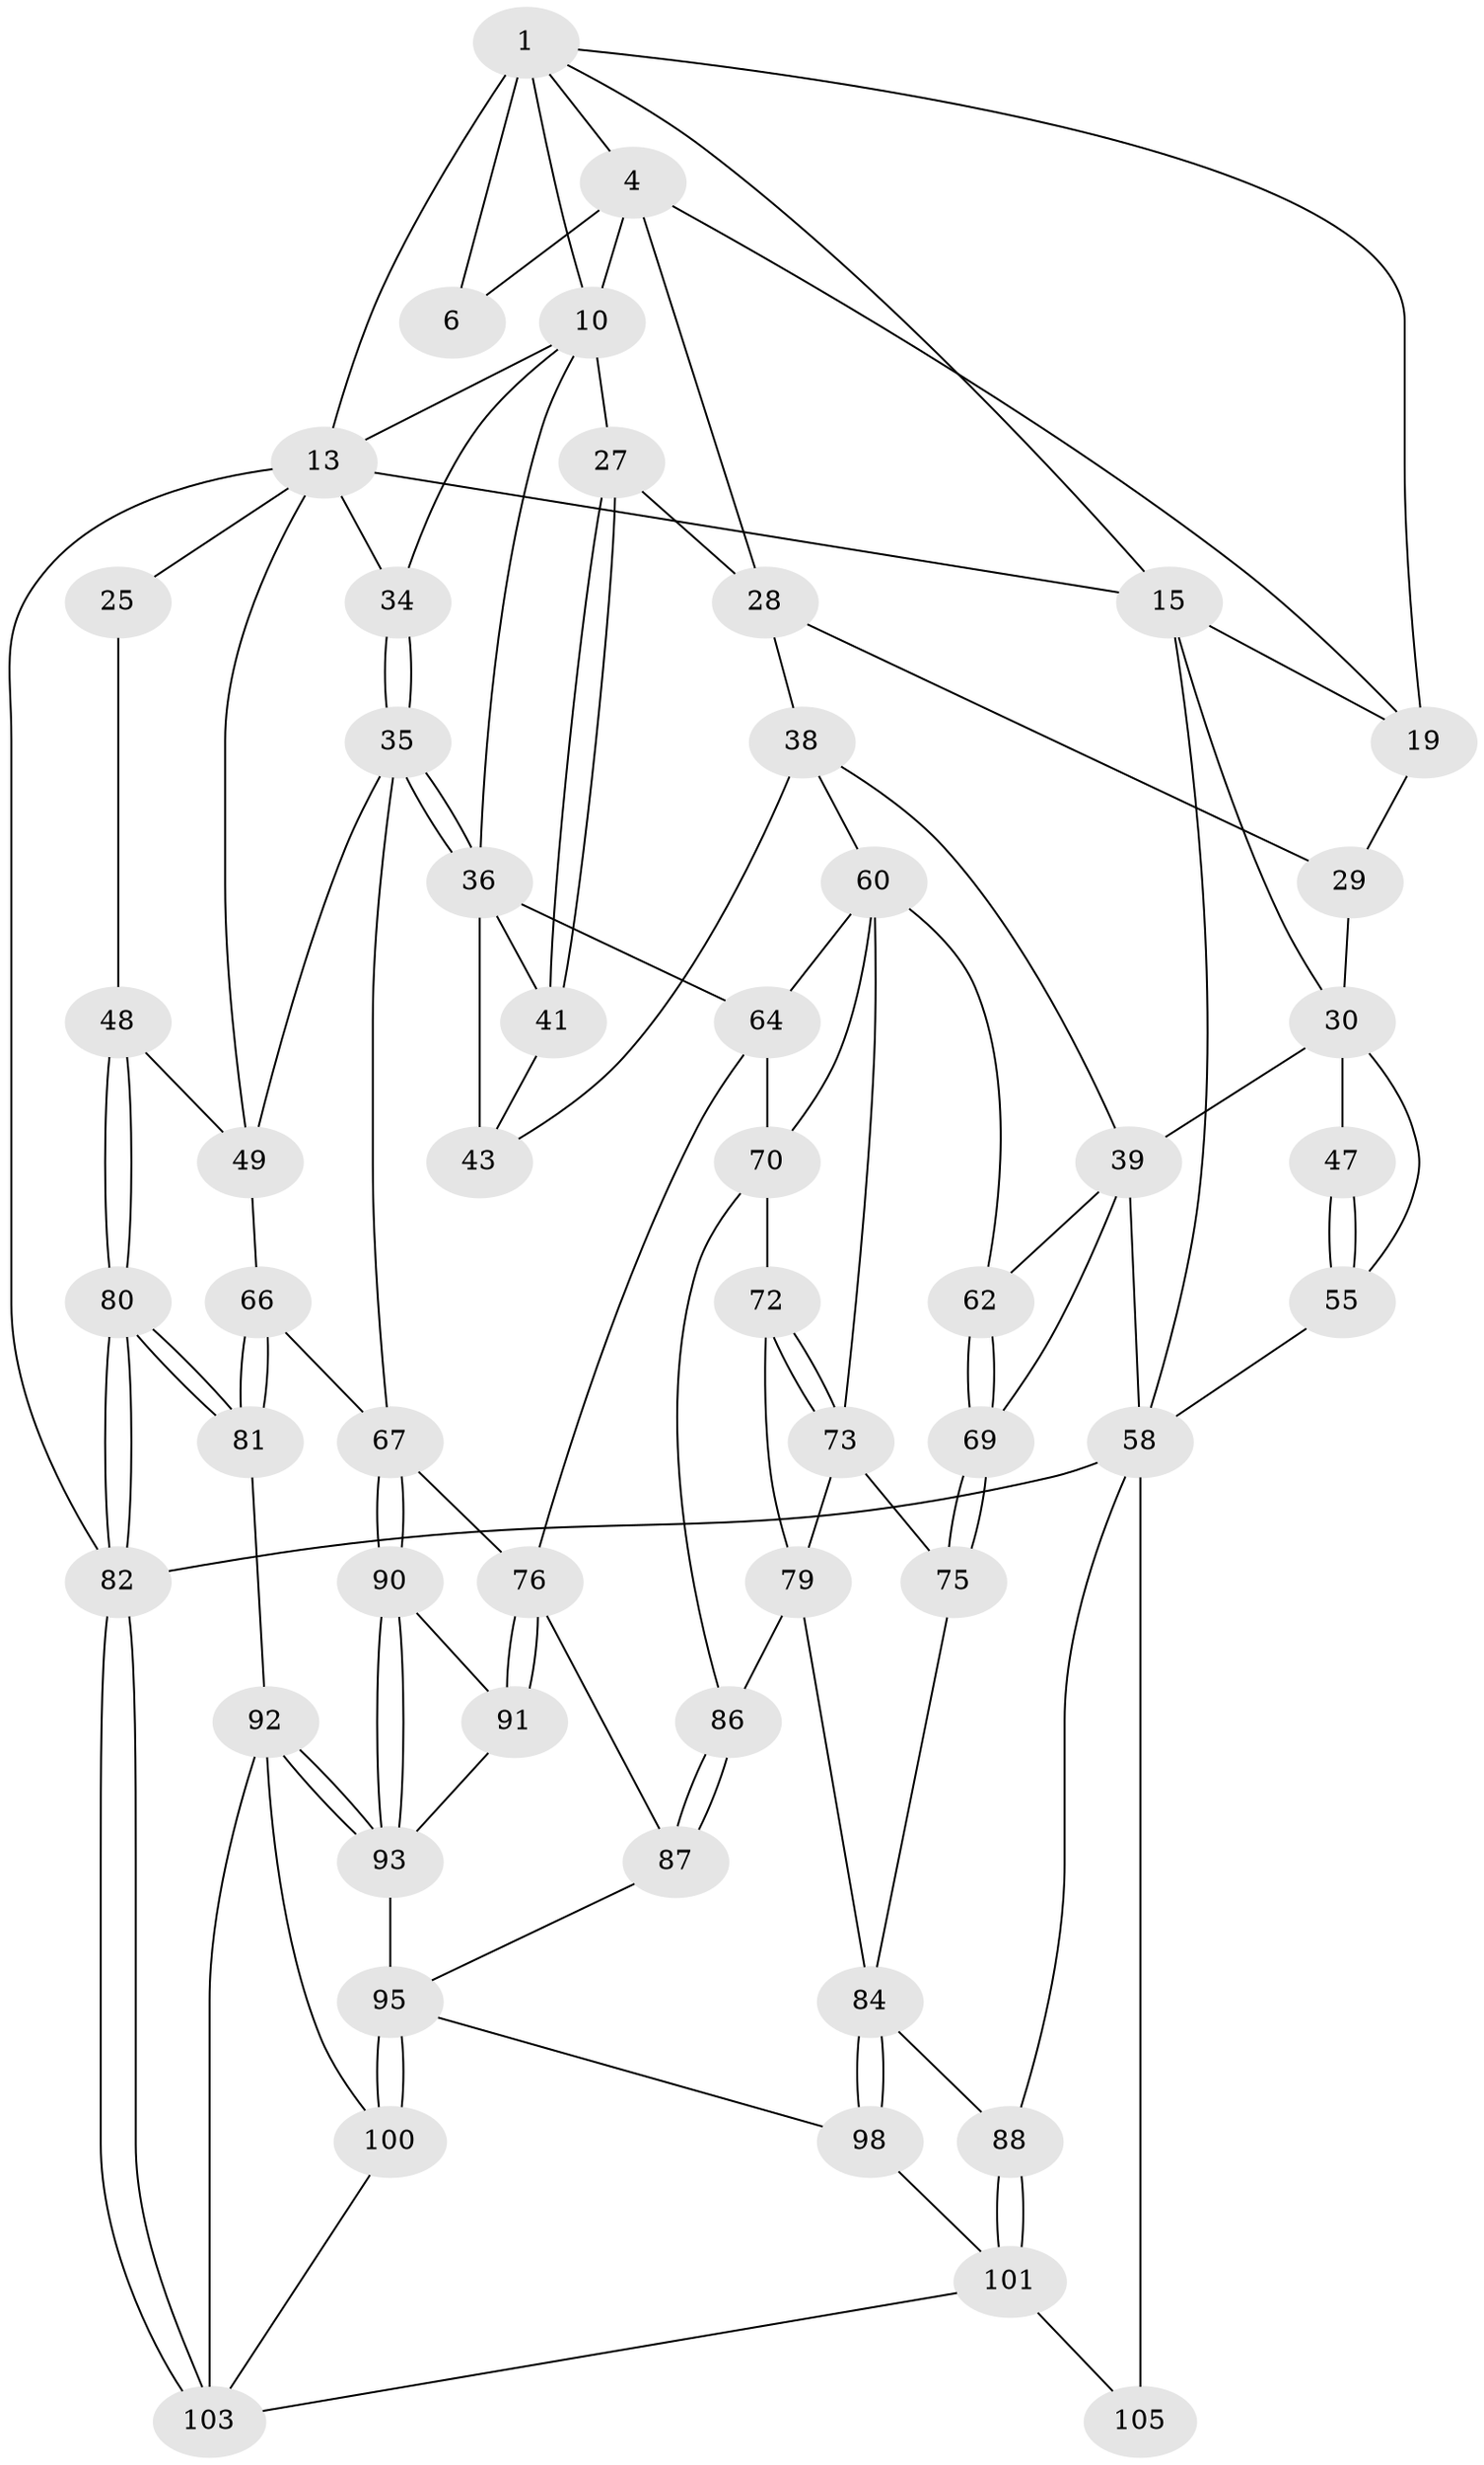 // original degree distribution, {3: 0.018867924528301886, 5: 0.5660377358490566, 4: 0.2169811320754717, 6: 0.19811320754716982}
// Generated by graph-tools (version 1.1) at 2025/17/03/09/25 04:17:00]
// undirected, 53 vertices, 119 edges
graph export_dot {
graph [start="1"]
  node [color=gray90,style=filled];
  1 [pos="+0.5783780248741784+0",super="+2+7"];
  4 [pos="+0.2707532413515423+0",super="+5+21"];
  6 [pos="+0.5656466815805757+0"];
  10 [pos="+0.6676789913477972+0.1745227410060643",super="+18+11"];
  13 [pos="+0.9111428312534459+0",super="+16+14"];
  15 [pos="+0+0",super="+20"];
  19 [pos="+0.10415857084687856+0.1600980500603775",super="+23"];
  25 [pos="+1+0.17636021674469252"];
  27 [pos="+0.3624019992985446+0.3224972069490732"];
  28 [pos="+0.32377654514704884+0.30007850685077686",super="+33"];
  29 [pos="+0.16777780755221636+0.287003646661497"];
  30 [pos="+0.13682771929255744+0.31451331229028323",super="+31+40"];
  34 [pos="+0.8169847495102933+0.3328003589473162"];
  35 [pos="+0.8111406357136087+0.34208105579830433",super="+51"];
  36 [pos="+0.5437473166019126+0.34688831049439245",super="+45"];
  38 [pos="+0.25738754672676717+0.401998137202026",super="+44"];
  39 [pos="+0.13452141431355347+0.45463857376886596",super="+56"];
  41 [pos="+0.38173460482363+0.3553957586858804",super="+42+46"];
  43 [pos="+0.3756670407861668+0.4688315603268105"];
  47 [pos="+0.10245065338409547+0.44433971068877365"];
  48 [pos="+1+0.4337250584411698"];
  49 [pos="+1+0.41759062069071406",super="+50"];
  55 [pos="+0+0.6754331015048439"];
  58 [pos="+0+0.7484708193517969",super="+89+59"];
  60 [pos="+0.32877131314487307+0.542459393251841",super="+65+61"];
  62 [pos="+0.26982828027096745+0.5541117285213655"];
  64 [pos="+0.563550679182671+0.5612702731022893",super="+78"];
  66 [pos="+0.8626133299593555+0.6254788096294275"];
  67 [pos="+0.8125928290498992+0.6654472565122629",super="+68"];
  69 [pos="+0.11039959158204285+0.6232894124507997"];
  70 [pos="+0.4263843895028291+0.6549249213840344",super="+71"];
  72 [pos="+0.34403117750496126+0.6496984679626274"];
  73 [pos="+0.31323716353109005+0.5745650401050162",super="+74"];
  75 [pos="+0.19643457768935785+0.6731724674497375"];
  76 [pos="+0.5980919903514323+0.694780072530931",super="+77"];
  79 [pos="+0.2848469786784152+0.6884904948387506",super="+83"];
  80 [pos="+1+0.7789503164136974"];
  81 [pos="+1+0.7358304387135789"];
  82 [pos="+1+1"];
  84 [pos="+0.27629024761110893+0.799484088190223",super="+85"];
  86 [pos="+0.39187497520400927+0.7800552795556283"];
  87 [pos="+0.4116240216737569+0.7916431482921487"];
  88 [pos="+0.21587869215954622+0.8316385450783996"];
  90 [pos="+0.777609984792862+0.7442526614662618"];
  91 [pos="+0.5989663245537674+0.6963499890043336"];
  92 [pos="+0.7824312248796083+0.8245142651706615",super="+99"];
  93 [pos="+0.7729397746325792+0.8131982840491497",super="+94"];
  95 [pos="+0.6262866691159609+0.8363050215096419",super="+96"];
  98 [pos="+0.3369418832156788+0.9272633634584152"];
  100 [pos="+0.6132840716251139+0.915953920314282",super="+102"];
  101 [pos="+0.30166053803859705+0.9509498895457157",super="+104"];
  103 [pos="+1+1",super="+106"];
  105 [pos="+0.15711124687895464+1"];
  1 -- 19;
  1 -- 4;
  1 -- 15;
  1 -- 6;
  1 -- 10;
  1 -- 13 [weight=2];
  4 -- 6;
  4 -- 10 [weight=2];
  4 -- 19;
  4 -- 28;
  10 -- 34;
  10 -- 36;
  10 -- 27;
  10 -- 13;
  13 -- 34;
  13 -- 49;
  13 -- 25 [weight=2];
  13 -- 82;
  13 -- 15;
  15 -- 19;
  15 -- 30;
  15 -- 58;
  19 -- 29;
  25 -- 48;
  27 -- 28;
  27 -- 41;
  27 -- 41;
  28 -- 29;
  28 -- 38;
  29 -- 30;
  30 -- 47 [weight=2];
  30 -- 55;
  30 -- 39;
  34 -- 35;
  34 -- 35;
  35 -- 36 [weight=2];
  35 -- 36;
  35 -- 49;
  35 -- 67;
  36 -- 64;
  36 -- 41;
  36 -- 43;
  38 -- 39;
  38 -- 43;
  38 -- 60;
  39 -- 58;
  39 -- 69;
  39 -- 62;
  41 -- 43;
  47 -- 55;
  47 -- 55;
  48 -- 49;
  48 -- 80;
  48 -- 80;
  49 -- 66;
  55 -- 58;
  58 -- 88;
  58 -- 105 [weight=2];
  58 -- 82;
  60 -- 64;
  60 -- 70;
  60 -- 73;
  60 -- 62;
  62 -- 69;
  62 -- 69;
  64 -- 70;
  64 -- 76;
  66 -- 67;
  66 -- 81;
  66 -- 81;
  67 -- 90;
  67 -- 90;
  67 -- 76;
  69 -- 75;
  69 -- 75;
  70 -- 72;
  70 -- 86;
  72 -- 73;
  72 -- 73;
  72 -- 79;
  73 -- 75;
  73 -- 79;
  75 -- 84;
  76 -- 91;
  76 -- 91;
  76 -- 87;
  79 -- 84;
  79 -- 86;
  80 -- 81;
  80 -- 81;
  80 -- 82;
  80 -- 82;
  81 -- 92;
  82 -- 103;
  82 -- 103;
  84 -- 98;
  84 -- 98;
  84 -- 88;
  86 -- 87;
  86 -- 87;
  87 -- 95;
  88 -- 101;
  88 -- 101;
  90 -- 91;
  90 -- 93;
  90 -- 93;
  91 -- 93;
  92 -- 93;
  92 -- 93;
  92 -- 100;
  92 -- 103;
  93 -- 95;
  95 -- 100 [weight=2];
  95 -- 100;
  95 -- 98;
  98 -- 101;
  100 -- 103;
  101 -- 105;
  101 -- 103;
}
